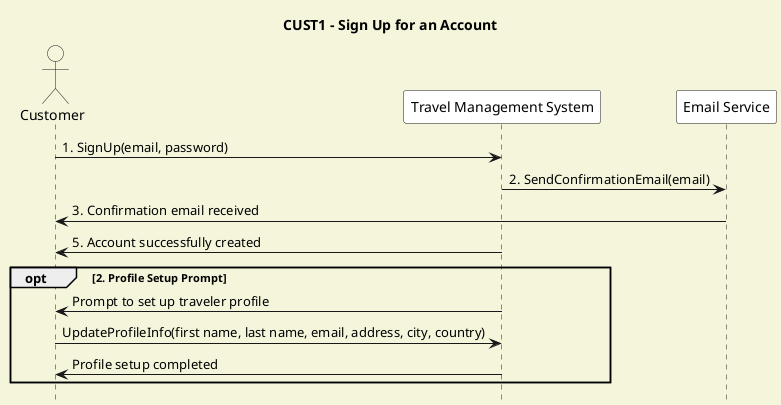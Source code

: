 @startuml
title CUST1 - Sign Up for an Account

skinparam backgroundColor #F5F5DC
hide footbox

actor Customer #F5F5DC
participant "Travel Management System" as TMS #FFFFFF
participant "Email Service" as Email #FFFFFF

'--- Primary Flow: Sign Up ---
Customer -> TMS : 1. SignUp(email, password)

TMS -> Email : 2. SendConfirmationEmail(email)
Email -> Customer : 3. Confirmation email received


TMS -> Customer : 5. Account successfully created

'--- Extension: Set Up Profile (extends Sign Up for an Account) ---
opt 2. Profile Setup Prompt
    TMS -> Customer : Prompt to set up traveler profile
    Customer -> TMS : UpdateProfileInfo(first name, last name, email, address, city, country)

    TMS -> Customer : Profile setup completed
end

@enduml
